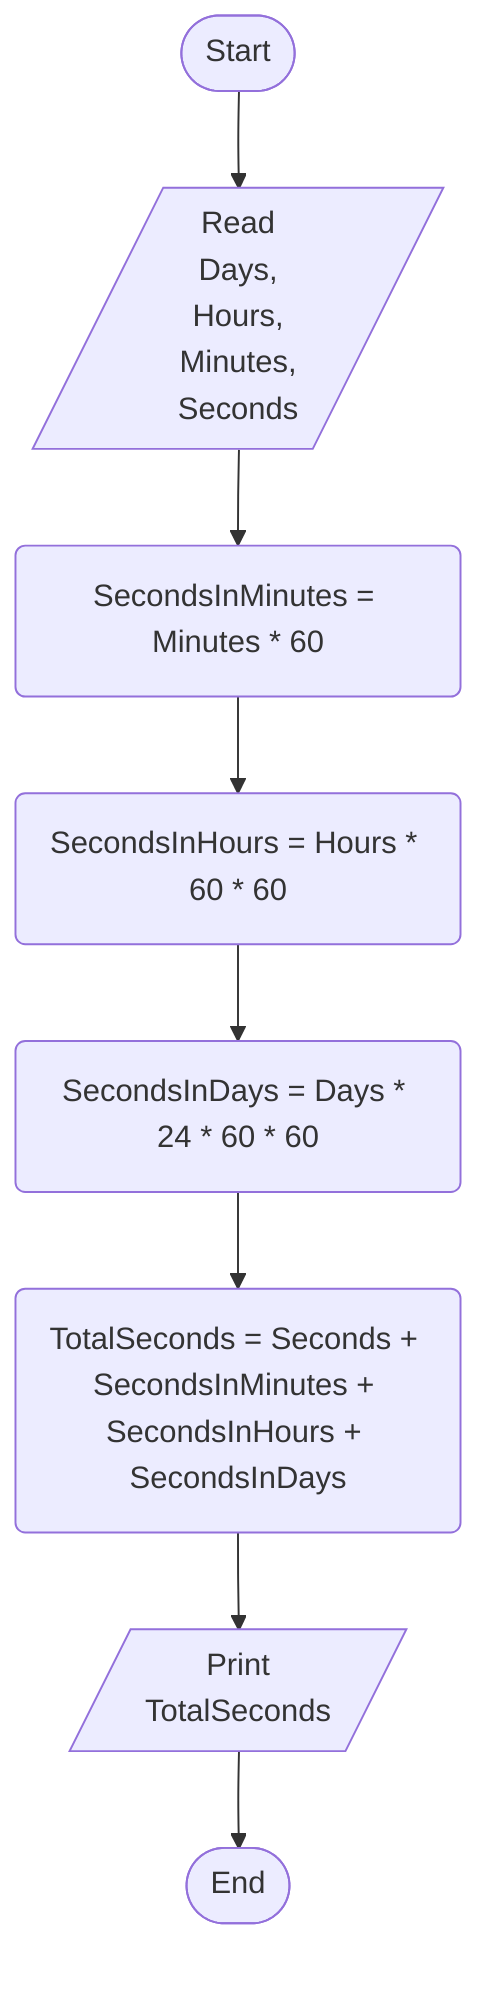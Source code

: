 %% Write a program to calculate the task duration in seconds and print it on screen
%% Given the time duration of a task in the number of days, hours, minutes and seconds
%% Steps
%% Step 1: Ask the user to enter (Days, Hours, Minutes and Seconds)
%% Step 2: SecondsInMinutes = Minutes * 60
%% Step 3: SecondsInHours = Hours * 60 * 60
%% Step 4: SecondsInDays = Days * 24 * 60 * 60
%% Step 5: TotalSeconds = Seconds + SecondsInMinutes + SecondsInHours + SecondsInDays
%% Step 6: Print TotalSeconds

flowchart TD
    Start([Start])
    Read_Days,Hours,Minutes,Seconds[/Read\nDays,\nHours,\nMinutes,\nSeconds/]
    SecondsInMinutes(SecondsInMinutes = Minutes * 60)
    SecondsInHours(SecondsInHours = Hours * 60 * 60)
    SecondsInDays(SecondsInDays = Days * 24 * 60 * 60)
    TotalSeconds(TotalSeconds = Seconds + SecondsInMinutes + SecondsInHours + SecondsInDays)
    PrintTotalSeconds[/Print\nTotalSeconds/]
    End([End])
    Start --> Read_Days,Hours,Minutes,Seconds --> SecondsInMinutes --> SecondsInHours --> SecondsInDays --> TotalSeconds --> PrintTotalSeconds --> End